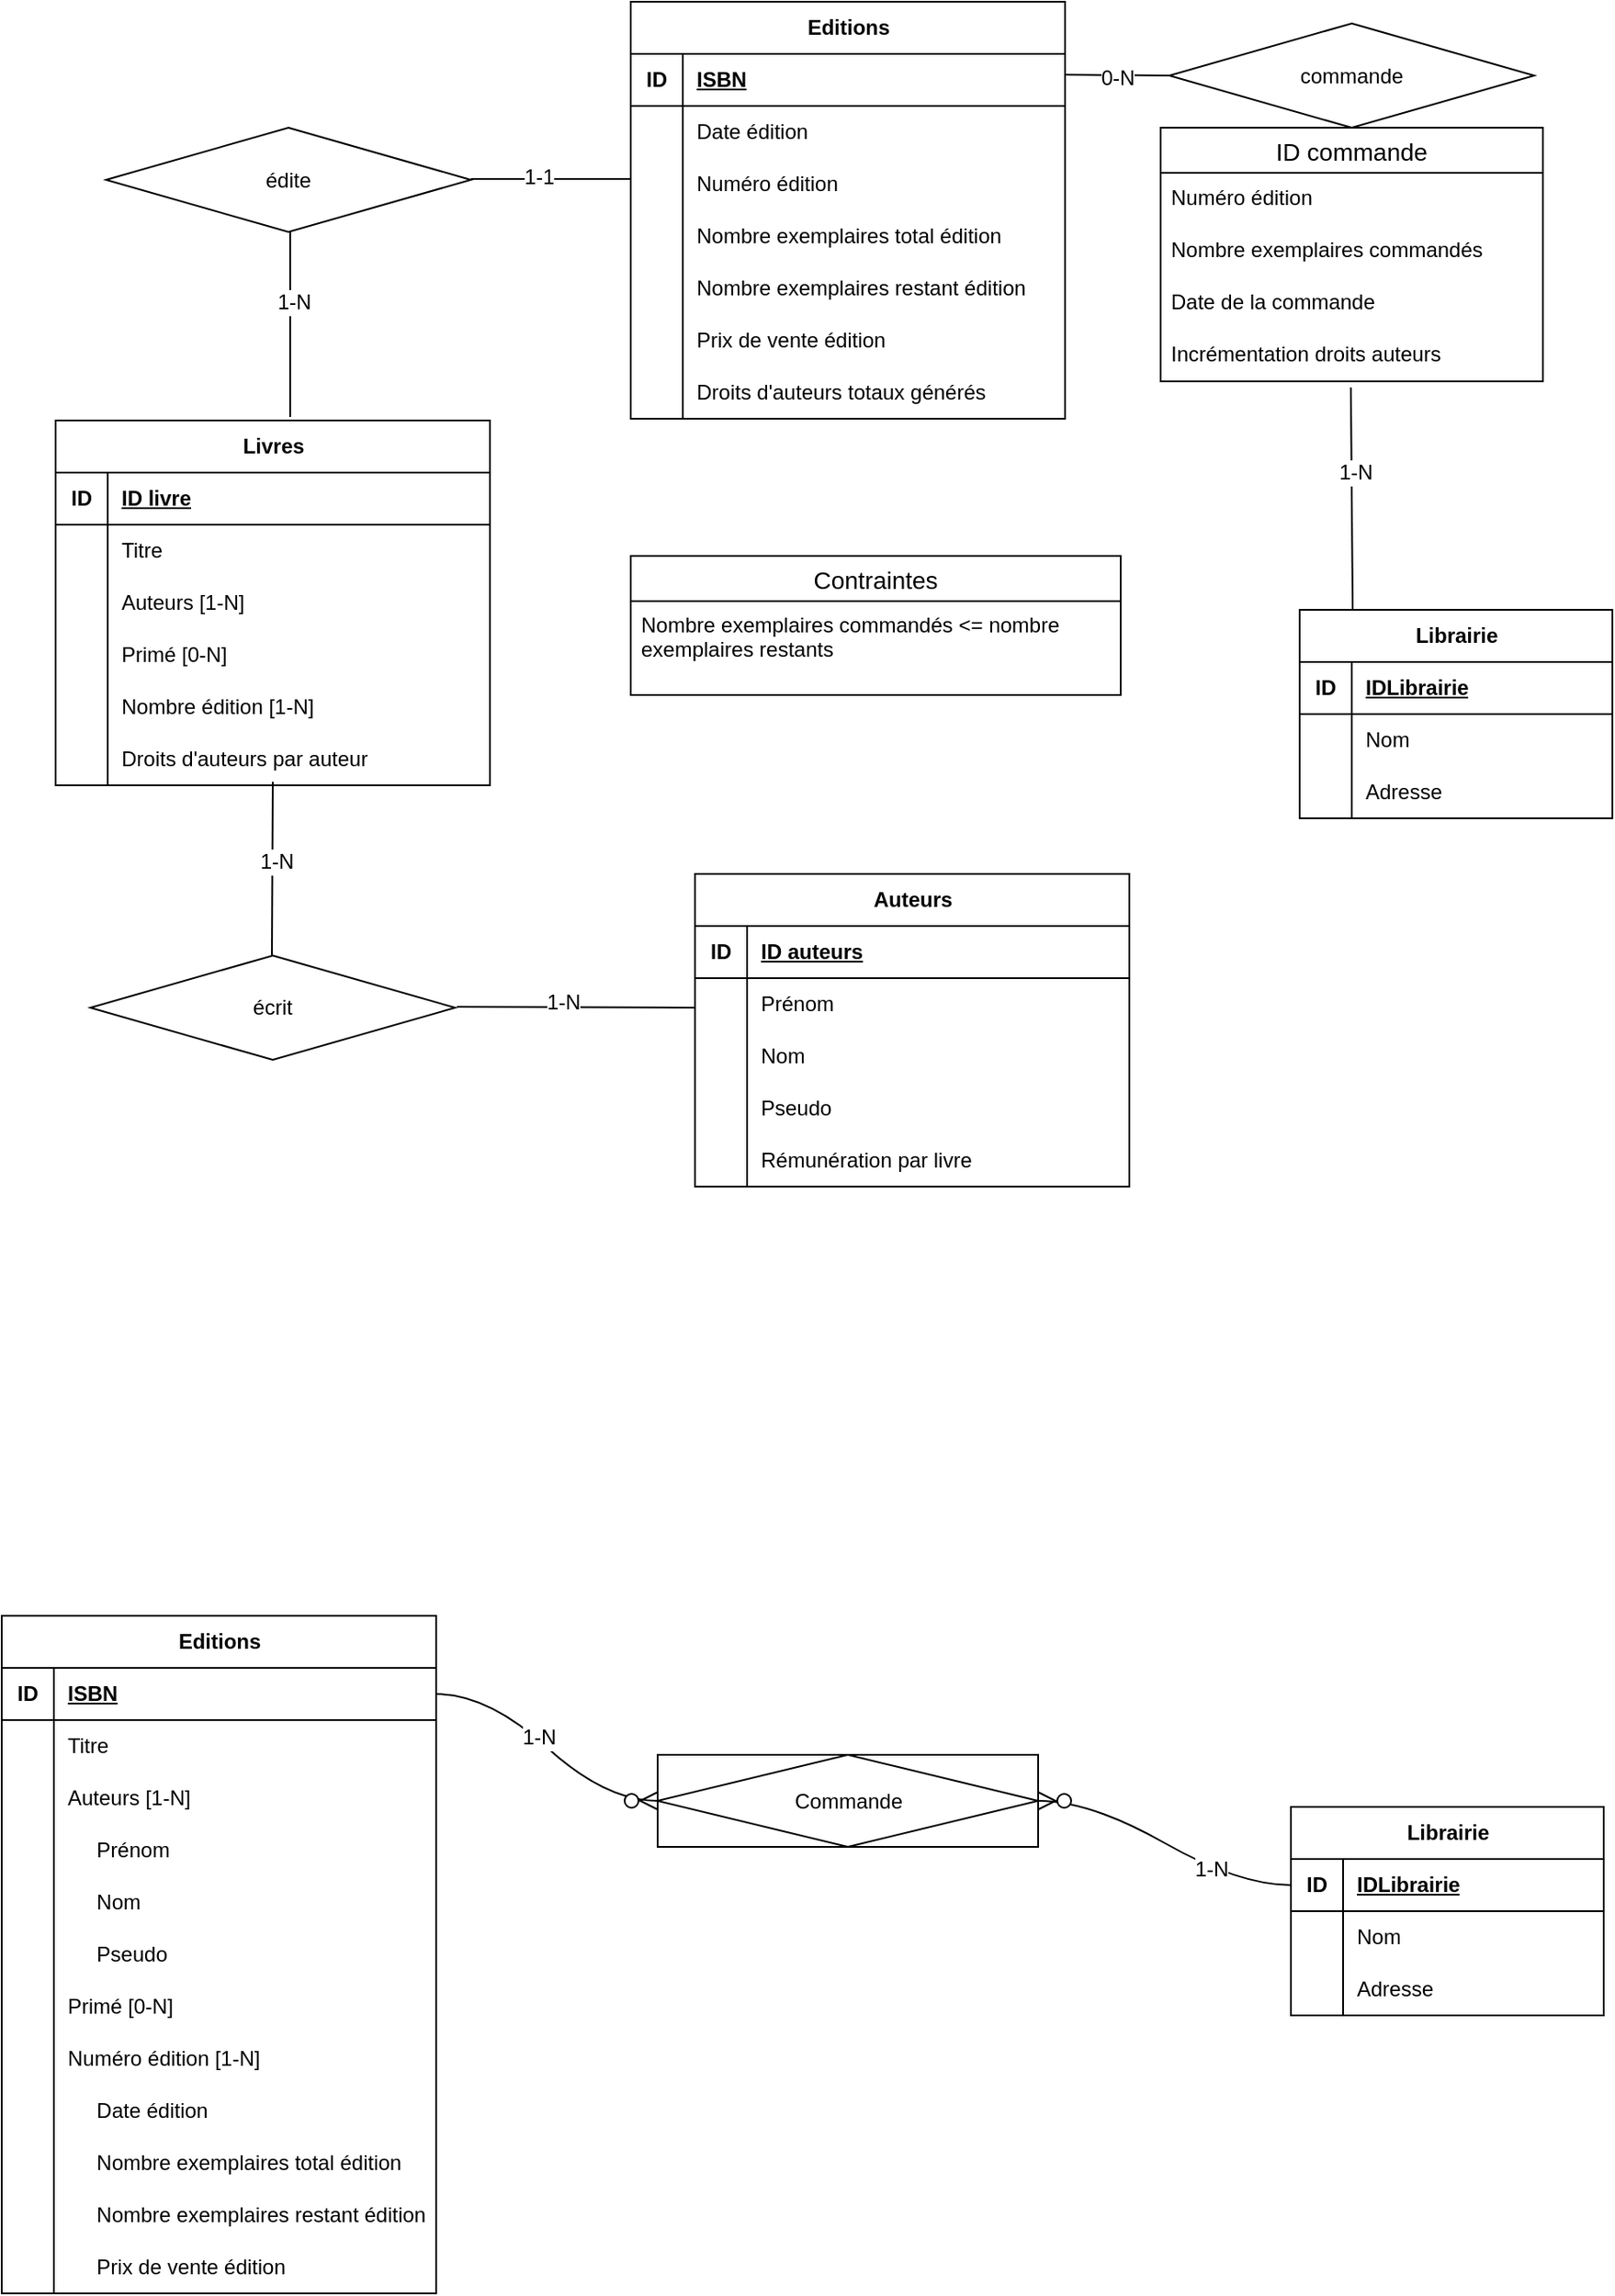 <mxfile version="26.0.14">
  <diagram name="Page-1" id="CKbT7jthJ61kyy_LBaUo">
    <mxGraphModel dx="2178" dy="1562" grid="1" gridSize="10" guides="1" tooltips="1" connect="1" arrows="1" fold="1" page="1" pageScale="1" pageWidth="1169" pageHeight="827" background="none" math="0" shadow="0">
      <root>
        <mxCell id="0" />
        <mxCell id="1" parent="0" />
        <mxCell id="3Sa74kI-M84FKYFEhIFB-14" value="Editions" style="shape=table;startSize=30;container=1;collapsible=1;childLayout=tableLayout;fixedRows=1;rowLines=0;fontStyle=1;align=center;resizeLast=1;html=1;" vertex="1" parent="1">
          <mxGeometry x="-332" y="180" width="250" height="390" as="geometry" />
        </mxCell>
        <mxCell id="3Sa74kI-M84FKYFEhIFB-15" value="" style="shape=tableRow;horizontal=0;startSize=0;swimlaneHead=0;swimlaneBody=0;fillColor=none;collapsible=0;dropTarget=0;points=[[0,0.5],[1,0.5]];portConstraint=eastwest;top=0;left=0;right=0;bottom=1;" vertex="1" parent="3Sa74kI-M84FKYFEhIFB-14">
          <mxGeometry y="30" width="250" height="30" as="geometry" />
        </mxCell>
        <mxCell id="3Sa74kI-M84FKYFEhIFB-16" value="ID" style="shape=partialRectangle;connectable=0;fillColor=none;top=0;left=0;bottom=0;right=0;fontStyle=1;overflow=hidden;whiteSpace=wrap;html=1;" vertex="1" parent="3Sa74kI-M84FKYFEhIFB-15">
          <mxGeometry width="30" height="30" as="geometry">
            <mxRectangle width="30" height="30" as="alternateBounds" />
          </mxGeometry>
        </mxCell>
        <mxCell id="3Sa74kI-M84FKYFEhIFB-17" value="ISBN" style="shape=partialRectangle;connectable=0;fillColor=none;top=0;left=0;bottom=0;right=0;align=left;spacingLeft=6;fontStyle=5;overflow=hidden;whiteSpace=wrap;html=1;" vertex="1" parent="3Sa74kI-M84FKYFEhIFB-15">
          <mxGeometry x="30" width="220" height="30" as="geometry">
            <mxRectangle width="220" height="30" as="alternateBounds" />
          </mxGeometry>
        </mxCell>
        <mxCell id="3Sa74kI-M84FKYFEhIFB-18" value="" style="shape=tableRow;horizontal=0;startSize=0;swimlaneHead=0;swimlaneBody=0;fillColor=none;collapsible=0;dropTarget=0;points=[[0,0.5],[1,0.5]];portConstraint=eastwest;top=0;left=0;right=0;bottom=0;" vertex="1" parent="3Sa74kI-M84FKYFEhIFB-14">
          <mxGeometry y="60" width="250" height="30" as="geometry" />
        </mxCell>
        <mxCell id="3Sa74kI-M84FKYFEhIFB-19" value="" style="shape=partialRectangle;connectable=0;fillColor=none;top=0;left=0;bottom=0;right=0;editable=1;overflow=hidden;whiteSpace=wrap;html=1;" vertex="1" parent="3Sa74kI-M84FKYFEhIFB-18">
          <mxGeometry width="30" height="30" as="geometry">
            <mxRectangle width="30" height="30" as="alternateBounds" />
          </mxGeometry>
        </mxCell>
        <mxCell id="3Sa74kI-M84FKYFEhIFB-20" value="Titre" style="shape=partialRectangle;connectable=0;fillColor=none;top=0;left=0;bottom=0;right=0;align=left;spacingLeft=6;overflow=hidden;whiteSpace=wrap;html=1;" vertex="1" parent="3Sa74kI-M84FKYFEhIFB-18">
          <mxGeometry x="30" width="220" height="30" as="geometry">
            <mxRectangle width="220" height="30" as="alternateBounds" />
          </mxGeometry>
        </mxCell>
        <mxCell id="3Sa74kI-M84FKYFEhIFB-21" value="" style="shape=tableRow;horizontal=0;startSize=0;swimlaneHead=0;swimlaneBody=0;fillColor=none;collapsible=0;dropTarget=0;points=[[0,0.5],[1,0.5]];portConstraint=eastwest;top=0;left=0;right=0;bottom=0;" vertex="1" parent="3Sa74kI-M84FKYFEhIFB-14">
          <mxGeometry y="90" width="250" height="30" as="geometry" />
        </mxCell>
        <mxCell id="3Sa74kI-M84FKYFEhIFB-22" value="" style="shape=partialRectangle;connectable=0;fillColor=none;top=0;left=0;bottom=0;right=0;editable=1;overflow=hidden;whiteSpace=wrap;html=1;" vertex="1" parent="3Sa74kI-M84FKYFEhIFB-21">
          <mxGeometry width="30" height="30" as="geometry">
            <mxRectangle width="30" height="30" as="alternateBounds" />
          </mxGeometry>
        </mxCell>
        <mxCell id="3Sa74kI-M84FKYFEhIFB-23" value="Auteurs [1-N]" style="shape=partialRectangle;connectable=0;fillColor=none;top=0;left=0;bottom=0;right=0;align=left;spacingLeft=6;overflow=hidden;whiteSpace=wrap;html=1;" vertex="1" parent="3Sa74kI-M84FKYFEhIFB-21">
          <mxGeometry x="30" width="220" height="30" as="geometry">
            <mxRectangle width="220" height="30" as="alternateBounds" />
          </mxGeometry>
        </mxCell>
        <mxCell id="3Sa74kI-M84FKYFEhIFB-66" value="" style="shape=tableRow;horizontal=0;startSize=0;swimlaneHead=0;swimlaneBody=0;fillColor=none;collapsible=0;dropTarget=0;points=[[0,0.5],[1,0.5]];portConstraint=eastwest;top=0;left=0;right=0;bottom=0;" vertex="1" parent="3Sa74kI-M84FKYFEhIFB-14">
          <mxGeometry y="120" width="250" height="30" as="geometry" />
        </mxCell>
        <mxCell id="3Sa74kI-M84FKYFEhIFB-67" value="" style="shape=partialRectangle;connectable=0;fillColor=none;top=0;left=0;bottom=0;right=0;editable=1;overflow=hidden;whiteSpace=wrap;html=1;" vertex="1" parent="3Sa74kI-M84FKYFEhIFB-66">
          <mxGeometry width="30" height="30" as="geometry">
            <mxRectangle width="30" height="30" as="alternateBounds" />
          </mxGeometry>
        </mxCell>
        <mxCell id="3Sa74kI-M84FKYFEhIFB-68" value="&amp;nbsp; &amp;nbsp; &amp;nbsp;Prénom" style="shape=partialRectangle;connectable=0;fillColor=none;top=0;left=0;bottom=0;right=0;align=left;spacingLeft=6;overflow=hidden;whiteSpace=wrap;html=1;" vertex="1" parent="3Sa74kI-M84FKYFEhIFB-66">
          <mxGeometry x="30" width="220" height="30" as="geometry">
            <mxRectangle width="220" height="30" as="alternateBounds" />
          </mxGeometry>
        </mxCell>
        <mxCell id="3Sa74kI-M84FKYFEhIFB-69" value="" style="shape=tableRow;horizontal=0;startSize=0;swimlaneHead=0;swimlaneBody=0;fillColor=none;collapsible=0;dropTarget=0;points=[[0,0.5],[1,0.5]];portConstraint=eastwest;top=0;left=0;right=0;bottom=0;" vertex="1" parent="3Sa74kI-M84FKYFEhIFB-14">
          <mxGeometry y="150" width="250" height="30" as="geometry" />
        </mxCell>
        <mxCell id="3Sa74kI-M84FKYFEhIFB-70" value="" style="shape=partialRectangle;connectable=0;fillColor=none;top=0;left=0;bottom=0;right=0;editable=1;overflow=hidden;whiteSpace=wrap;html=1;" vertex="1" parent="3Sa74kI-M84FKYFEhIFB-69">
          <mxGeometry width="30" height="30" as="geometry">
            <mxRectangle width="30" height="30" as="alternateBounds" />
          </mxGeometry>
        </mxCell>
        <mxCell id="3Sa74kI-M84FKYFEhIFB-71" value="&amp;nbsp; &amp;nbsp; &amp;nbsp;Nom" style="shape=partialRectangle;connectable=0;fillColor=none;top=0;left=0;bottom=0;right=0;align=left;spacingLeft=6;overflow=hidden;whiteSpace=wrap;html=1;" vertex="1" parent="3Sa74kI-M84FKYFEhIFB-69">
          <mxGeometry x="30" width="220" height="30" as="geometry">
            <mxRectangle width="220" height="30" as="alternateBounds" />
          </mxGeometry>
        </mxCell>
        <mxCell id="3Sa74kI-M84FKYFEhIFB-72" value="" style="shape=tableRow;horizontal=0;startSize=0;swimlaneHead=0;swimlaneBody=0;fillColor=none;collapsible=0;dropTarget=0;points=[[0,0.5],[1,0.5]];portConstraint=eastwest;top=0;left=0;right=0;bottom=0;" vertex="1" parent="3Sa74kI-M84FKYFEhIFB-14">
          <mxGeometry y="180" width="250" height="30" as="geometry" />
        </mxCell>
        <mxCell id="3Sa74kI-M84FKYFEhIFB-73" value="" style="shape=partialRectangle;connectable=0;fillColor=none;top=0;left=0;bottom=0;right=0;editable=1;overflow=hidden;whiteSpace=wrap;html=1;" vertex="1" parent="3Sa74kI-M84FKYFEhIFB-72">
          <mxGeometry width="30" height="30" as="geometry">
            <mxRectangle width="30" height="30" as="alternateBounds" />
          </mxGeometry>
        </mxCell>
        <mxCell id="3Sa74kI-M84FKYFEhIFB-74" value="&amp;nbsp; &amp;nbsp; &amp;nbsp;Pseudo&amp;nbsp;" style="shape=partialRectangle;connectable=0;fillColor=none;top=0;left=0;bottom=0;right=0;align=left;spacingLeft=6;overflow=hidden;whiteSpace=wrap;html=1;" vertex="1" parent="3Sa74kI-M84FKYFEhIFB-72">
          <mxGeometry x="30" width="220" height="30" as="geometry">
            <mxRectangle width="220" height="30" as="alternateBounds" />
          </mxGeometry>
        </mxCell>
        <mxCell id="3Sa74kI-M84FKYFEhIFB-54" value="" style="shape=tableRow;horizontal=0;startSize=0;swimlaneHead=0;swimlaneBody=0;fillColor=none;collapsible=0;dropTarget=0;points=[[0,0.5],[1,0.5]];portConstraint=eastwest;top=0;left=0;right=0;bottom=0;" vertex="1" parent="3Sa74kI-M84FKYFEhIFB-14">
          <mxGeometry y="210" width="250" height="30" as="geometry" />
        </mxCell>
        <mxCell id="3Sa74kI-M84FKYFEhIFB-55" value="" style="shape=partialRectangle;connectable=0;fillColor=none;top=0;left=0;bottom=0;right=0;editable=1;overflow=hidden;whiteSpace=wrap;html=1;" vertex="1" parent="3Sa74kI-M84FKYFEhIFB-54">
          <mxGeometry width="30" height="30" as="geometry">
            <mxRectangle width="30" height="30" as="alternateBounds" />
          </mxGeometry>
        </mxCell>
        <mxCell id="3Sa74kI-M84FKYFEhIFB-56" value="Primé [0-N]" style="shape=partialRectangle;connectable=0;fillColor=none;top=0;left=0;bottom=0;right=0;align=left;spacingLeft=6;overflow=hidden;whiteSpace=wrap;html=1;" vertex="1" parent="3Sa74kI-M84FKYFEhIFB-54">
          <mxGeometry x="30" width="220" height="30" as="geometry">
            <mxRectangle width="220" height="30" as="alternateBounds" />
          </mxGeometry>
        </mxCell>
        <mxCell id="3Sa74kI-M84FKYFEhIFB-79" value="" style="shape=tableRow;horizontal=0;startSize=0;swimlaneHead=0;swimlaneBody=0;fillColor=none;collapsible=0;dropTarget=0;points=[[0,0.5],[1,0.5]];portConstraint=eastwest;top=0;left=0;right=0;bottom=0;" vertex="1" parent="3Sa74kI-M84FKYFEhIFB-14">
          <mxGeometry y="240" width="250" height="30" as="geometry" />
        </mxCell>
        <mxCell id="3Sa74kI-M84FKYFEhIFB-80" value="" style="shape=partialRectangle;connectable=0;fillColor=none;top=0;left=0;bottom=0;right=0;editable=1;overflow=hidden;whiteSpace=wrap;html=1;" vertex="1" parent="3Sa74kI-M84FKYFEhIFB-79">
          <mxGeometry width="30" height="30" as="geometry">
            <mxRectangle width="30" height="30" as="alternateBounds" />
          </mxGeometry>
        </mxCell>
        <mxCell id="3Sa74kI-M84FKYFEhIFB-81" value="Numéro édition [1-N]" style="shape=partialRectangle;connectable=0;fillColor=none;top=0;left=0;bottom=0;right=0;align=left;spacingLeft=6;overflow=hidden;whiteSpace=wrap;html=1;" vertex="1" parent="3Sa74kI-M84FKYFEhIFB-79">
          <mxGeometry x="30" width="220" height="30" as="geometry">
            <mxRectangle width="220" height="30" as="alternateBounds" />
          </mxGeometry>
        </mxCell>
        <mxCell id="3Sa74kI-M84FKYFEhIFB-76" value="" style="shape=tableRow;horizontal=0;startSize=0;swimlaneHead=0;swimlaneBody=0;fillColor=none;collapsible=0;dropTarget=0;points=[[0,0.5],[1,0.5]];portConstraint=eastwest;top=0;left=0;right=0;bottom=0;" vertex="1" parent="3Sa74kI-M84FKYFEhIFB-14">
          <mxGeometry y="270" width="250" height="30" as="geometry" />
        </mxCell>
        <mxCell id="3Sa74kI-M84FKYFEhIFB-77" value="" style="shape=partialRectangle;connectable=0;fillColor=none;top=0;left=0;bottom=0;right=0;editable=1;overflow=hidden;whiteSpace=wrap;html=1;" vertex="1" parent="3Sa74kI-M84FKYFEhIFB-76">
          <mxGeometry width="30" height="30" as="geometry">
            <mxRectangle width="30" height="30" as="alternateBounds" />
          </mxGeometry>
        </mxCell>
        <mxCell id="3Sa74kI-M84FKYFEhIFB-78" value="&amp;nbsp; &amp;nbsp; &amp;nbsp;Date édition" style="shape=partialRectangle;connectable=0;fillColor=none;top=0;left=0;bottom=0;right=0;align=left;spacingLeft=6;overflow=hidden;whiteSpace=wrap;html=1;" vertex="1" parent="3Sa74kI-M84FKYFEhIFB-76">
          <mxGeometry x="30" width="220" height="30" as="geometry">
            <mxRectangle width="220" height="30" as="alternateBounds" />
          </mxGeometry>
        </mxCell>
        <mxCell id="3Sa74kI-M84FKYFEhIFB-82" value="" style="shape=tableRow;horizontal=0;startSize=0;swimlaneHead=0;swimlaneBody=0;fillColor=none;collapsible=0;dropTarget=0;points=[[0,0.5],[1,0.5]];portConstraint=eastwest;top=0;left=0;right=0;bottom=0;" vertex="1" parent="3Sa74kI-M84FKYFEhIFB-14">
          <mxGeometry y="300" width="250" height="30" as="geometry" />
        </mxCell>
        <mxCell id="3Sa74kI-M84FKYFEhIFB-83" value="" style="shape=partialRectangle;connectable=0;fillColor=none;top=0;left=0;bottom=0;right=0;editable=1;overflow=hidden;whiteSpace=wrap;html=1;" vertex="1" parent="3Sa74kI-M84FKYFEhIFB-82">
          <mxGeometry width="30" height="30" as="geometry">
            <mxRectangle width="30" height="30" as="alternateBounds" />
          </mxGeometry>
        </mxCell>
        <mxCell id="3Sa74kI-M84FKYFEhIFB-84" value="&amp;nbsp; &amp;nbsp; &amp;nbsp;Nombre exemplaires total édition" style="shape=partialRectangle;connectable=0;fillColor=none;top=0;left=0;bottom=0;right=0;align=left;spacingLeft=6;overflow=hidden;whiteSpace=wrap;html=1;" vertex="1" parent="3Sa74kI-M84FKYFEhIFB-82">
          <mxGeometry x="30" width="220" height="30" as="geometry">
            <mxRectangle width="220" height="30" as="alternateBounds" />
          </mxGeometry>
        </mxCell>
        <mxCell id="3Sa74kI-M84FKYFEhIFB-96" value="" style="shape=tableRow;horizontal=0;startSize=0;swimlaneHead=0;swimlaneBody=0;fillColor=none;collapsible=0;dropTarget=0;points=[[0,0.5],[1,0.5]];portConstraint=eastwest;top=0;left=0;right=0;bottom=0;" vertex="1" parent="3Sa74kI-M84FKYFEhIFB-14">
          <mxGeometry y="330" width="250" height="30" as="geometry" />
        </mxCell>
        <mxCell id="3Sa74kI-M84FKYFEhIFB-97" value="" style="shape=partialRectangle;connectable=0;fillColor=none;top=0;left=0;bottom=0;right=0;editable=1;overflow=hidden;whiteSpace=wrap;html=1;" vertex="1" parent="3Sa74kI-M84FKYFEhIFB-96">
          <mxGeometry width="30" height="30" as="geometry">
            <mxRectangle width="30" height="30" as="alternateBounds" />
          </mxGeometry>
        </mxCell>
        <mxCell id="3Sa74kI-M84FKYFEhIFB-98" value="&amp;nbsp; &amp;nbsp; &amp;nbsp;Nombre exemplaires restant édition" style="shape=partialRectangle;connectable=0;fillColor=none;top=0;left=0;bottom=0;right=0;align=left;spacingLeft=6;overflow=hidden;whiteSpace=wrap;html=1;" vertex="1" parent="3Sa74kI-M84FKYFEhIFB-96">
          <mxGeometry x="30" width="220" height="30" as="geometry">
            <mxRectangle width="220" height="30" as="alternateBounds" />
          </mxGeometry>
        </mxCell>
        <mxCell id="3Sa74kI-M84FKYFEhIFB-89" value="" style="shape=tableRow;horizontal=0;startSize=0;swimlaneHead=0;swimlaneBody=0;fillColor=none;collapsible=0;dropTarget=0;points=[[0,0.5],[1,0.5]];portConstraint=eastwest;top=0;left=0;right=0;bottom=0;" vertex="1" parent="3Sa74kI-M84FKYFEhIFB-14">
          <mxGeometry y="360" width="250" height="30" as="geometry" />
        </mxCell>
        <mxCell id="3Sa74kI-M84FKYFEhIFB-90" value="" style="shape=partialRectangle;connectable=0;fillColor=none;top=0;left=0;bottom=0;right=0;editable=1;overflow=hidden;whiteSpace=wrap;html=1;" vertex="1" parent="3Sa74kI-M84FKYFEhIFB-89">
          <mxGeometry width="30" height="30" as="geometry">
            <mxRectangle width="30" height="30" as="alternateBounds" />
          </mxGeometry>
        </mxCell>
        <mxCell id="3Sa74kI-M84FKYFEhIFB-91" value="&amp;nbsp; &amp;nbsp; &amp;nbsp;Prix de vente édition" style="shape=partialRectangle;connectable=0;fillColor=none;top=0;left=0;bottom=0;right=0;align=left;spacingLeft=6;overflow=hidden;whiteSpace=wrap;html=1;" vertex="1" parent="3Sa74kI-M84FKYFEhIFB-89">
          <mxGeometry x="30" width="220" height="30" as="geometry">
            <mxRectangle width="220" height="30" as="alternateBounds" />
          </mxGeometry>
        </mxCell>
        <mxCell id="3Sa74kI-M84FKYFEhIFB-27" value="Librairie" style="shape=table;startSize=30;container=1;collapsible=1;childLayout=tableLayout;fixedRows=1;rowLines=0;fontStyle=1;align=center;resizeLast=1;html=1;" vertex="1" parent="1">
          <mxGeometry x="410" y="290" width="180" height="120" as="geometry" />
        </mxCell>
        <mxCell id="3Sa74kI-M84FKYFEhIFB-28" value="" style="shape=tableRow;horizontal=0;startSize=0;swimlaneHead=0;swimlaneBody=0;fillColor=none;collapsible=0;dropTarget=0;points=[[0,0.5],[1,0.5]];portConstraint=eastwest;top=0;left=0;right=0;bottom=1;" vertex="1" parent="3Sa74kI-M84FKYFEhIFB-27">
          <mxGeometry y="30" width="180" height="30" as="geometry" />
        </mxCell>
        <mxCell id="3Sa74kI-M84FKYFEhIFB-29" value="ID" style="shape=partialRectangle;connectable=0;fillColor=none;top=0;left=0;bottom=0;right=0;fontStyle=1;overflow=hidden;whiteSpace=wrap;html=1;" vertex="1" parent="3Sa74kI-M84FKYFEhIFB-28">
          <mxGeometry width="30" height="30" as="geometry">
            <mxRectangle width="30" height="30" as="alternateBounds" />
          </mxGeometry>
        </mxCell>
        <mxCell id="3Sa74kI-M84FKYFEhIFB-30" value="IDLibrairie" style="shape=partialRectangle;connectable=0;fillColor=none;top=0;left=0;bottom=0;right=0;align=left;spacingLeft=6;fontStyle=5;overflow=hidden;whiteSpace=wrap;html=1;" vertex="1" parent="3Sa74kI-M84FKYFEhIFB-28">
          <mxGeometry x="30" width="150" height="30" as="geometry">
            <mxRectangle width="150" height="30" as="alternateBounds" />
          </mxGeometry>
        </mxCell>
        <mxCell id="3Sa74kI-M84FKYFEhIFB-31" value="" style="shape=tableRow;horizontal=0;startSize=0;swimlaneHead=0;swimlaneBody=0;fillColor=none;collapsible=0;dropTarget=0;points=[[0,0.5],[1,0.5]];portConstraint=eastwest;top=0;left=0;right=0;bottom=0;" vertex="1" parent="3Sa74kI-M84FKYFEhIFB-27">
          <mxGeometry y="60" width="180" height="30" as="geometry" />
        </mxCell>
        <mxCell id="3Sa74kI-M84FKYFEhIFB-32" value="" style="shape=partialRectangle;connectable=0;fillColor=none;top=0;left=0;bottom=0;right=0;editable=1;overflow=hidden;whiteSpace=wrap;html=1;" vertex="1" parent="3Sa74kI-M84FKYFEhIFB-31">
          <mxGeometry width="30" height="30" as="geometry">
            <mxRectangle width="30" height="30" as="alternateBounds" />
          </mxGeometry>
        </mxCell>
        <mxCell id="3Sa74kI-M84FKYFEhIFB-33" value="Nom" style="shape=partialRectangle;connectable=0;fillColor=none;top=0;left=0;bottom=0;right=0;align=left;spacingLeft=6;overflow=hidden;whiteSpace=wrap;html=1;" vertex="1" parent="3Sa74kI-M84FKYFEhIFB-31">
          <mxGeometry x="30" width="150" height="30" as="geometry">
            <mxRectangle width="150" height="30" as="alternateBounds" />
          </mxGeometry>
        </mxCell>
        <mxCell id="3Sa74kI-M84FKYFEhIFB-34" value="" style="shape=tableRow;horizontal=0;startSize=0;swimlaneHead=0;swimlaneBody=0;fillColor=none;collapsible=0;dropTarget=0;points=[[0,0.5],[1,0.5]];portConstraint=eastwest;top=0;left=0;right=0;bottom=0;" vertex="1" parent="3Sa74kI-M84FKYFEhIFB-27">
          <mxGeometry y="90" width="180" height="30" as="geometry" />
        </mxCell>
        <mxCell id="3Sa74kI-M84FKYFEhIFB-35" value="" style="shape=partialRectangle;connectable=0;fillColor=none;top=0;left=0;bottom=0;right=0;editable=1;overflow=hidden;whiteSpace=wrap;html=1;" vertex="1" parent="3Sa74kI-M84FKYFEhIFB-34">
          <mxGeometry width="30" height="30" as="geometry">
            <mxRectangle width="30" height="30" as="alternateBounds" />
          </mxGeometry>
        </mxCell>
        <mxCell id="3Sa74kI-M84FKYFEhIFB-36" value="Adresse" style="shape=partialRectangle;connectable=0;fillColor=none;top=0;left=0;bottom=0;right=0;align=left;spacingLeft=6;overflow=hidden;whiteSpace=wrap;html=1;" vertex="1" parent="3Sa74kI-M84FKYFEhIFB-34">
          <mxGeometry x="30" width="150" height="30" as="geometry">
            <mxRectangle width="150" height="30" as="alternateBounds" />
          </mxGeometry>
        </mxCell>
        <mxCell id="3Sa74kI-M84FKYFEhIFB-40" value="Commande" style="shape=associativeEntity;whiteSpace=wrap;html=1;align=center;" vertex="1" parent="1">
          <mxGeometry x="45.5" y="260" width="219" height="53" as="geometry" />
        </mxCell>
        <mxCell id="3Sa74kI-M84FKYFEhIFB-44" value="" style="edgeStyle=entityRelationEdgeStyle;fontSize=12;html=1;endArrow=ERzeroToMany;endFill=1;rounded=0;startSize=8;endSize=8;curved=1;entryX=0;entryY=0.5;entryDx=0;entryDy=0;exitX=1;exitY=0.5;exitDx=0;exitDy=0;" edge="1" parent="1" source="3Sa74kI-M84FKYFEhIFB-15" target="3Sa74kI-M84FKYFEhIFB-40">
          <mxGeometry width="100" height="100" relative="1" as="geometry">
            <mxPoint x="67" y="249" as="sourcePoint" />
            <mxPoint x="167" y="149" as="targetPoint" />
            <Array as="points">
              <mxPoint x="78" y="133" />
              <mxPoint x="209" y="245" />
            </Array>
          </mxGeometry>
        </mxCell>
        <mxCell id="3Sa74kI-M84FKYFEhIFB-47" value="1-N" style="edgeLabel;html=1;align=center;verticalAlign=middle;resizable=0;points=[];fontSize=12;" vertex="1" connectable="0" parent="3Sa74kI-M84FKYFEhIFB-44">
          <mxGeometry x="-0.098" y="1" relative="1" as="geometry">
            <mxPoint as="offset" />
          </mxGeometry>
        </mxCell>
        <mxCell id="3Sa74kI-M84FKYFEhIFB-45" value="" style="edgeStyle=entityRelationEdgeStyle;fontSize=12;html=1;endArrow=ERzeroToMany;endFill=1;rounded=0;startSize=8;endSize=8;curved=1;entryX=1;entryY=0.5;entryDx=0;entryDy=0;exitX=0;exitY=0.5;exitDx=0;exitDy=0;" edge="1" parent="1" source="3Sa74kI-M84FKYFEhIFB-28" target="3Sa74kI-M84FKYFEhIFB-40">
          <mxGeometry width="100" height="100" relative="1" as="geometry">
            <mxPoint x="67" y="249" as="sourcePoint" />
            <mxPoint x="167" y="149" as="targetPoint" />
          </mxGeometry>
        </mxCell>
        <mxCell id="3Sa74kI-M84FKYFEhIFB-46" value="1-N" style="edgeLabel;html=1;align=center;verticalAlign=middle;resizable=0;points=[];fontSize=12;" vertex="1" connectable="0" parent="3Sa74kI-M84FKYFEhIFB-45">
          <mxGeometry x="-0.381" relative="1" as="geometry">
            <mxPoint as="offset" />
          </mxGeometry>
        </mxCell>
        <mxCell id="3Sa74kI-M84FKYFEhIFB-48" value="ID commande" style="swimlane;fontStyle=0;childLayout=stackLayout;horizontal=1;startSize=26;horizontalStack=0;resizeParent=1;resizeParentMax=0;resizeLast=0;collapsible=1;marginBottom=0;align=center;fontSize=14;" vertex="1" parent="1">
          <mxGeometry x="335" y="-676.5" width="220" height="146" as="geometry" />
        </mxCell>
        <mxCell id="3Sa74kI-M84FKYFEhIFB-86" value="&lt;div&gt;Numéro édition&lt;/div&gt;" style="text;strokeColor=none;fillColor=none;spacingLeft=4;spacingRight=4;overflow=hidden;rotatable=0;points=[[0,0.5],[1,0.5]];portConstraint=eastwest;fontSize=12;whiteSpace=wrap;html=1;" vertex="1" parent="3Sa74kI-M84FKYFEhIFB-48">
          <mxGeometry y="26" width="220" height="30" as="geometry" />
        </mxCell>
        <mxCell id="3Sa74kI-M84FKYFEhIFB-85" value="&lt;div&gt;Nombre exemplaires commandés&lt;/div&gt;" style="text;strokeColor=none;fillColor=none;spacingLeft=4;spacingRight=4;overflow=hidden;rotatable=0;points=[[0,0.5],[1,0.5]];portConstraint=eastwest;fontSize=12;whiteSpace=wrap;html=1;" vertex="1" parent="3Sa74kI-M84FKYFEhIFB-48">
          <mxGeometry y="56" width="220" height="30" as="geometry" />
        </mxCell>
        <mxCell id="3Sa74kI-M84FKYFEhIFB-99" value="&lt;div&gt;Date de la commande&lt;/div&gt;" style="text;strokeColor=none;fillColor=none;spacingLeft=4;spacingRight=4;overflow=hidden;rotatable=0;points=[[0,0.5],[1,0.5]];portConstraint=eastwest;fontSize=12;whiteSpace=wrap;html=1;" vertex="1" parent="3Sa74kI-M84FKYFEhIFB-48">
          <mxGeometry y="86" width="220" height="30" as="geometry" />
        </mxCell>
        <mxCell id="3Sa74kI-M84FKYFEhIFB-284" value="&lt;div&gt;Incrémentation droits auteurs&lt;/div&gt;" style="text;strokeColor=none;fillColor=none;spacingLeft=4;spacingRight=4;overflow=hidden;rotatable=0;points=[[0,0.5],[1,0.5]];portConstraint=eastwest;fontSize=12;whiteSpace=wrap;html=1;" vertex="1" parent="3Sa74kI-M84FKYFEhIFB-48">
          <mxGeometry y="116" width="220" height="30" as="geometry" />
        </mxCell>
        <mxCell id="3Sa74kI-M84FKYFEhIFB-92" value="Contraintes" style="swimlane;fontStyle=0;childLayout=stackLayout;horizontal=1;startSize=26;horizontalStack=0;resizeParent=1;resizeParentMax=0;resizeLast=0;collapsible=1;marginBottom=0;align=center;fontSize=14;" vertex="1" parent="1">
          <mxGeometry x="30" y="-430" width="282" height="80" as="geometry" />
        </mxCell>
        <mxCell id="3Sa74kI-M84FKYFEhIFB-93" value="Nombre exemplaires commandés &amp;lt;= nombre exemplaires restants" style="text;strokeColor=none;fillColor=none;spacingLeft=4;spacingRight=4;overflow=hidden;rotatable=0;points=[[0,0.5],[1,0.5]];portConstraint=eastwest;fontSize=12;whiteSpace=wrap;html=1;" vertex="1" parent="3Sa74kI-M84FKYFEhIFB-92">
          <mxGeometry y="26" width="282" height="54" as="geometry" />
        </mxCell>
        <mxCell id="3Sa74kI-M84FKYFEhIFB-100" value="Livres" style="shape=table;startSize=30;container=1;collapsible=1;childLayout=tableLayout;fixedRows=1;rowLines=0;fontStyle=1;align=center;resizeLast=1;html=1;" vertex="1" parent="1">
          <mxGeometry x="-301" y="-508" width="250" height="210" as="geometry" />
        </mxCell>
        <mxCell id="3Sa74kI-M84FKYFEhIFB-101" value="" style="shape=tableRow;horizontal=0;startSize=0;swimlaneHead=0;swimlaneBody=0;fillColor=none;collapsible=0;dropTarget=0;points=[[0,0.5],[1,0.5]];portConstraint=eastwest;top=0;left=0;right=0;bottom=1;" vertex="1" parent="3Sa74kI-M84FKYFEhIFB-100">
          <mxGeometry y="30" width="250" height="30" as="geometry" />
        </mxCell>
        <mxCell id="3Sa74kI-M84FKYFEhIFB-102" value="ID" style="shape=partialRectangle;connectable=0;fillColor=none;top=0;left=0;bottom=0;right=0;fontStyle=1;overflow=hidden;whiteSpace=wrap;html=1;" vertex="1" parent="3Sa74kI-M84FKYFEhIFB-101">
          <mxGeometry width="30" height="30" as="geometry">
            <mxRectangle width="30" height="30" as="alternateBounds" />
          </mxGeometry>
        </mxCell>
        <mxCell id="3Sa74kI-M84FKYFEhIFB-103" value="ID livre" style="shape=partialRectangle;connectable=0;fillColor=none;top=0;left=0;bottom=0;right=0;align=left;spacingLeft=6;fontStyle=5;overflow=hidden;whiteSpace=wrap;html=1;" vertex="1" parent="3Sa74kI-M84FKYFEhIFB-101">
          <mxGeometry x="30" width="220" height="30" as="geometry">
            <mxRectangle width="220" height="30" as="alternateBounds" />
          </mxGeometry>
        </mxCell>
        <mxCell id="3Sa74kI-M84FKYFEhIFB-104" value="" style="shape=tableRow;horizontal=0;startSize=0;swimlaneHead=0;swimlaneBody=0;fillColor=none;collapsible=0;dropTarget=0;points=[[0,0.5],[1,0.5]];portConstraint=eastwest;top=0;left=0;right=0;bottom=0;" vertex="1" parent="3Sa74kI-M84FKYFEhIFB-100">
          <mxGeometry y="60" width="250" height="30" as="geometry" />
        </mxCell>
        <mxCell id="3Sa74kI-M84FKYFEhIFB-105" value="" style="shape=partialRectangle;connectable=0;fillColor=none;top=0;left=0;bottom=0;right=0;editable=1;overflow=hidden;whiteSpace=wrap;html=1;" vertex="1" parent="3Sa74kI-M84FKYFEhIFB-104">
          <mxGeometry width="30" height="30" as="geometry">
            <mxRectangle width="30" height="30" as="alternateBounds" />
          </mxGeometry>
        </mxCell>
        <mxCell id="3Sa74kI-M84FKYFEhIFB-106" value="Titre" style="shape=partialRectangle;connectable=0;fillColor=none;top=0;left=0;bottom=0;right=0;align=left;spacingLeft=6;overflow=hidden;whiteSpace=wrap;html=1;" vertex="1" parent="3Sa74kI-M84FKYFEhIFB-104">
          <mxGeometry x="30" width="220" height="30" as="geometry">
            <mxRectangle width="220" height="30" as="alternateBounds" />
          </mxGeometry>
        </mxCell>
        <mxCell id="3Sa74kI-M84FKYFEhIFB-107" value="" style="shape=tableRow;horizontal=0;startSize=0;swimlaneHead=0;swimlaneBody=0;fillColor=none;collapsible=0;dropTarget=0;points=[[0,0.5],[1,0.5]];portConstraint=eastwest;top=0;left=0;right=0;bottom=0;" vertex="1" parent="3Sa74kI-M84FKYFEhIFB-100">
          <mxGeometry y="90" width="250" height="30" as="geometry" />
        </mxCell>
        <mxCell id="3Sa74kI-M84FKYFEhIFB-108" value="" style="shape=partialRectangle;connectable=0;fillColor=none;top=0;left=0;bottom=0;right=0;editable=1;overflow=hidden;whiteSpace=wrap;html=1;" vertex="1" parent="3Sa74kI-M84FKYFEhIFB-107">
          <mxGeometry width="30" height="30" as="geometry">
            <mxRectangle width="30" height="30" as="alternateBounds" />
          </mxGeometry>
        </mxCell>
        <mxCell id="3Sa74kI-M84FKYFEhIFB-109" value="Auteurs [1-N]" style="shape=partialRectangle;connectable=0;fillColor=none;top=0;left=0;bottom=0;right=0;align=left;spacingLeft=6;overflow=hidden;whiteSpace=wrap;html=1;" vertex="1" parent="3Sa74kI-M84FKYFEhIFB-107">
          <mxGeometry x="30" width="220" height="30" as="geometry">
            <mxRectangle width="220" height="30" as="alternateBounds" />
          </mxGeometry>
        </mxCell>
        <mxCell id="3Sa74kI-M84FKYFEhIFB-119" value="" style="shape=tableRow;horizontal=0;startSize=0;swimlaneHead=0;swimlaneBody=0;fillColor=none;collapsible=0;dropTarget=0;points=[[0,0.5],[1,0.5]];portConstraint=eastwest;top=0;left=0;right=0;bottom=0;" vertex="1" parent="3Sa74kI-M84FKYFEhIFB-100">
          <mxGeometry y="120" width="250" height="30" as="geometry" />
        </mxCell>
        <mxCell id="3Sa74kI-M84FKYFEhIFB-120" value="" style="shape=partialRectangle;connectable=0;fillColor=none;top=0;left=0;bottom=0;right=0;editable=1;overflow=hidden;whiteSpace=wrap;html=1;" vertex="1" parent="3Sa74kI-M84FKYFEhIFB-119">
          <mxGeometry width="30" height="30" as="geometry">
            <mxRectangle width="30" height="30" as="alternateBounds" />
          </mxGeometry>
        </mxCell>
        <mxCell id="3Sa74kI-M84FKYFEhIFB-121" value="Primé [0-N]" style="shape=partialRectangle;connectable=0;fillColor=none;top=0;left=0;bottom=0;right=0;align=left;spacingLeft=6;overflow=hidden;whiteSpace=wrap;html=1;" vertex="1" parent="3Sa74kI-M84FKYFEhIFB-119">
          <mxGeometry x="30" width="220" height="30" as="geometry">
            <mxRectangle width="220" height="30" as="alternateBounds" />
          </mxGeometry>
        </mxCell>
        <mxCell id="3Sa74kI-M84FKYFEhIFB-122" value="" style="shape=tableRow;horizontal=0;startSize=0;swimlaneHead=0;swimlaneBody=0;fillColor=none;collapsible=0;dropTarget=0;points=[[0,0.5],[1,0.5]];portConstraint=eastwest;top=0;left=0;right=0;bottom=0;" vertex="1" parent="3Sa74kI-M84FKYFEhIFB-100">
          <mxGeometry y="150" width="250" height="30" as="geometry" />
        </mxCell>
        <mxCell id="3Sa74kI-M84FKYFEhIFB-123" value="" style="shape=partialRectangle;connectable=0;fillColor=none;top=0;left=0;bottom=0;right=0;editable=1;overflow=hidden;whiteSpace=wrap;html=1;" vertex="1" parent="3Sa74kI-M84FKYFEhIFB-122">
          <mxGeometry width="30" height="30" as="geometry">
            <mxRectangle width="30" height="30" as="alternateBounds" />
          </mxGeometry>
        </mxCell>
        <mxCell id="3Sa74kI-M84FKYFEhIFB-124" value="Nombre édition [1-N]" style="shape=partialRectangle;connectable=0;fillColor=none;top=0;left=0;bottom=0;right=0;align=left;spacingLeft=6;overflow=hidden;whiteSpace=wrap;html=1;" vertex="1" parent="3Sa74kI-M84FKYFEhIFB-122">
          <mxGeometry x="30" width="220" height="30" as="geometry">
            <mxRectangle width="220" height="30" as="alternateBounds" />
          </mxGeometry>
        </mxCell>
        <mxCell id="3Sa74kI-M84FKYFEhIFB-285" value="" style="shape=tableRow;horizontal=0;startSize=0;swimlaneHead=0;swimlaneBody=0;fillColor=none;collapsible=0;dropTarget=0;points=[[0,0.5],[1,0.5]];portConstraint=eastwest;top=0;left=0;right=0;bottom=0;" vertex="1" parent="3Sa74kI-M84FKYFEhIFB-100">
          <mxGeometry y="180" width="250" height="30" as="geometry" />
        </mxCell>
        <mxCell id="3Sa74kI-M84FKYFEhIFB-286" value="" style="shape=partialRectangle;connectable=0;fillColor=none;top=0;left=0;bottom=0;right=0;editable=1;overflow=hidden;whiteSpace=wrap;html=1;" vertex="1" parent="3Sa74kI-M84FKYFEhIFB-285">
          <mxGeometry width="30" height="30" as="geometry">
            <mxRectangle width="30" height="30" as="alternateBounds" />
          </mxGeometry>
        </mxCell>
        <mxCell id="3Sa74kI-M84FKYFEhIFB-287" value="Droits d&#39;auteurs par auteur" style="shape=partialRectangle;connectable=0;fillColor=none;top=0;left=0;bottom=0;right=0;align=left;spacingLeft=6;overflow=hidden;whiteSpace=wrap;html=1;" vertex="1" parent="3Sa74kI-M84FKYFEhIFB-285">
          <mxGeometry x="30" width="220" height="30" as="geometry">
            <mxRectangle width="220" height="30" as="alternateBounds" />
          </mxGeometry>
        </mxCell>
        <mxCell id="3Sa74kI-M84FKYFEhIFB-137" value="Editions" style="shape=table;startSize=30;container=1;collapsible=1;childLayout=tableLayout;fixedRows=1;rowLines=0;fontStyle=1;align=center;resizeLast=1;html=1;" vertex="1" parent="1">
          <mxGeometry x="30" y="-749" width="250" height="240" as="geometry" />
        </mxCell>
        <mxCell id="3Sa74kI-M84FKYFEhIFB-138" value="" style="shape=tableRow;horizontal=0;startSize=0;swimlaneHead=0;swimlaneBody=0;fillColor=none;collapsible=0;dropTarget=0;points=[[0,0.5],[1,0.5]];portConstraint=eastwest;top=0;left=0;right=0;bottom=1;" vertex="1" parent="3Sa74kI-M84FKYFEhIFB-137">
          <mxGeometry y="30" width="250" height="30" as="geometry" />
        </mxCell>
        <mxCell id="3Sa74kI-M84FKYFEhIFB-139" value="ID" style="shape=partialRectangle;connectable=0;fillColor=none;top=0;left=0;bottom=0;right=0;fontStyle=1;overflow=hidden;whiteSpace=wrap;html=1;" vertex="1" parent="3Sa74kI-M84FKYFEhIFB-138">
          <mxGeometry width="30" height="30" as="geometry">
            <mxRectangle width="30" height="30" as="alternateBounds" />
          </mxGeometry>
        </mxCell>
        <mxCell id="3Sa74kI-M84FKYFEhIFB-140" value="ISBN" style="shape=partialRectangle;connectable=0;fillColor=none;top=0;left=0;bottom=0;right=0;align=left;spacingLeft=6;fontStyle=5;overflow=hidden;whiteSpace=wrap;html=1;" vertex="1" parent="3Sa74kI-M84FKYFEhIFB-138">
          <mxGeometry x="30" width="220" height="30" as="geometry">
            <mxRectangle width="220" height="30" as="alternateBounds" />
          </mxGeometry>
        </mxCell>
        <mxCell id="3Sa74kI-M84FKYFEhIFB-162" value="" style="shape=tableRow;horizontal=0;startSize=0;swimlaneHead=0;swimlaneBody=0;fillColor=none;collapsible=0;dropTarget=0;points=[[0,0.5],[1,0.5]];portConstraint=eastwest;top=0;left=0;right=0;bottom=0;" vertex="1" parent="3Sa74kI-M84FKYFEhIFB-137">
          <mxGeometry y="60" width="250" height="30" as="geometry" />
        </mxCell>
        <mxCell id="3Sa74kI-M84FKYFEhIFB-163" value="" style="shape=partialRectangle;connectable=0;fillColor=none;top=0;left=0;bottom=0;right=0;editable=1;overflow=hidden;whiteSpace=wrap;html=1;" vertex="1" parent="3Sa74kI-M84FKYFEhIFB-162">
          <mxGeometry width="30" height="30" as="geometry">
            <mxRectangle width="30" height="30" as="alternateBounds" />
          </mxGeometry>
        </mxCell>
        <mxCell id="3Sa74kI-M84FKYFEhIFB-164" value="Date édition" style="shape=partialRectangle;connectable=0;fillColor=none;top=0;left=0;bottom=0;right=0;align=left;spacingLeft=6;overflow=hidden;whiteSpace=wrap;html=1;" vertex="1" parent="3Sa74kI-M84FKYFEhIFB-162">
          <mxGeometry x="30" width="220" height="30" as="geometry">
            <mxRectangle width="220" height="30" as="alternateBounds" />
          </mxGeometry>
        </mxCell>
        <mxCell id="3Sa74kI-M84FKYFEhIFB-272" value="" style="shape=tableRow;horizontal=0;startSize=0;swimlaneHead=0;swimlaneBody=0;fillColor=none;collapsible=0;dropTarget=0;points=[[0,0.5],[1,0.5]];portConstraint=eastwest;top=0;left=0;right=0;bottom=0;" vertex="1" parent="3Sa74kI-M84FKYFEhIFB-137">
          <mxGeometry y="90" width="250" height="30" as="geometry" />
        </mxCell>
        <mxCell id="3Sa74kI-M84FKYFEhIFB-273" value="" style="shape=partialRectangle;connectable=0;fillColor=none;top=0;left=0;bottom=0;right=0;editable=1;overflow=hidden;whiteSpace=wrap;html=1;" vertex="1" parent="3Sa74kI-M84FKYFEhIFB-272">
          <mxGeometry width="30" height="30" as="geometry">
            <mxRectangle width="30" height="30" as="alternateBounds" />
          </mxGeometry>
        </mxCell>
        <mxCell id="3Sa74kI-M84FKYFEhIFB-274" value="Numéro édition" style="shape=partialRectangle;connectable=0;fillColor=none;top=0;left=0;bottom=0;right=0;align=left;spacingLeft=6;overflow=hidden;whiteSpace=wrap;html=1;" vertex="1" parent="3Sa74kI-M84FKYFEhIFB-272">
          <mxGeometry x="30" width="220" height="30" as="geometry">
            <mxRectangle width="220" height="30" as="alternateBounds" />
          </mxGeometry>
        </mxCell>
        <mxCell id="3Sa74kI-M84FKYFEhIFB-165" value="" style="shape=tableRow;horizontal=0;startSize=0;swimlaneHead=0;swimlaneBody=0;fillColor=none;collapsible=0;dropTarget=0;points=[[0,0.5],[1,0.5]];portConstraint=eastwest;top=0;left=0;right=0;bottom=0;" vertex="1" parent="3Sa74kI-M84FKYFEhIFB-137">
          <mxGeometry y="120" width="250" height="30" as="geometry" />
        </mxCell>
        <mxCell id="3Sa74kI-M84FKYFEhIFB-166" value="" style="shape=partialRectangle;connectable=0;fillColor=none;top=0;left=0;bottom=0;right=0;editable=1;overflow=hidden;whiteSpace=wrap;html=1;" vertex="1" parent="3Sa74kI-M84FKYFEhIFB-165">
          <mxGeometry width="30" height="30" as="geometry">
            <mxRectangle width="30" height="30" as="alternateBounds" />
          </mxGeometry>
        </mxCell>
        <mxCell id="3Sa74kI-M84FKYFEhIFB-167" value="Nombre exemplaires total édition" style="shape=partialRectangle;connectable=0;fillColor=none;top=0;left=0;bottom=0;right=0;align=left;spacingLeft=6;overflow=hidden;whiteSpace=wrap;html=1;" vertex="1" parent="3Sa74kI-M84FKYFEhIFB-165">
          <mxGeometry x="30" width="220" height="30" as="geometry">
            <mxRectangle width="220" height="30" as="alternateBounds" />
          </mxGeometry>
        </mxCell>
        <mxCell id="3Sa74kI-M84FKYFEhIFB-168" value="" style="shape=tableRow;horizontal=0;startSize=0;swimlaneHead=0;swimlaneBody=0;fillColor=none;collapsible=0;dropTarget=0;points=[[0,0.5],[1,0.5]];portConstraint=eastwest;top=0;left=0;right=0;bottom=0;" vertex="1" parent="3Sa74kI-M84FKYFEhIFB-137">
          <mxGeometry y="150" width="250" height="30" as="geometry" />
        </mxCell>
        <mxCell id="3Sa74kI-M84FKYFEhIFB-169" value="" style="shape=partialRectangle;connectable=0;fillColor=none;top=0;left=0;bottom=0;right=0;editable=1;overflow=hidden;whiteSpace=wrap;html=1;" vertex="1" parent="3Sa74kI-M84FKYFEhIFB-168">
          <mxGeometry width="30" height="30" as="geometry">
            <mxRectangle width="30" height="30" as="alternateBounds" />
          </mxGeometry>
        </mxCell>
        <mxCell id="3Sa74kI-M84FKYFEhIFB-170" value="Nombre exemplaires restant édition" style="shape=partialRectangle;connectable=0;fillColor=none;top=0;left=0;bottom=0;right=0;align=left;spacingLeft=6;overflow=hidden;whiteSpace=wrap;html=1;" vertex="1" parent="3Sa74kI-M84FKYFEhIFB-168">
          <mxGeometry x="30" width="220" height="30" as="geometry">
            <mxRectangle width="220" height="30" as="alternateBounds" />
          </mxGeometry>
        </mxCell>
        <mxCell id="3Sa74kI-M84FKYFEhIFB-171" value="" style="shape=tableRow;horizontal=0;startSize=0;swimlaneHead=0;swimlaneBody=0;fillColor=none;collapsible=0;dropTarget=0;points=[[0,0.5],[1,0.5]];portConstraint=eastwest;top=0;left=0;right=0;bottom=0;" vertex="1" parent="3Sa74kI-M84FKYFEhIFB-137">
          <mxGeometry y="180" width="250" height="30" as="geometry" />
        </mxCell>
        <mxCell id="3Sa74kI-M84FKYFEhIFB-172" value="" style="shape=partialRectangle;connectable=0;fillColor=none;top=0;left=0;bottom=0;right=0;editable=1;overflow=hidden;whiteSpace=wrap;html=1;" vertex="1" parent="3Sa74kI-M84FKYFEhIFB-171">
          <mxGeometry width="30" height="30" as="geometry">
            <mxRectangle width="30" height="30" as="alternateBounds" />
          </mxGeometry>
        </mxCell>
        <mxCell id="3Sa74kI-M84FKYFEhIFB-173" value="Prix de vente édition" style="shape=partialRectangle;connectable=0;fillColor=none;top=0;left=0;bottom=0;right=0;align=left;spacingLeft=6;overflow=hidden;whiteSpace=wrap;html=1;" vertex="1" parent="3Sa74kI-M84FKYFEhIFB-171">
          <mxGeometry x="30" width="220" height="30" as="geometry">
            <mxRectangle width="220" height="30" as="alternateBounds" />
          </mxGeometry>
        </mxCell>
        <mxCell id="3Sa74kI-M84FKYFEhIFB-281" value="" style="shape=tableRow;horizontal=0;startSize=0;swimlaneHead=0;swimlaneBody=0;fillColor=none;collapsible=0;dropTarget=0;points=[[0,0.5],[1,0.5]];portConstraint=eastwest;top=0;left=0;right=0;bottom=0;" vertex="1" parent="3Sa74kI-M84FKYFEhIFB-137">
          <mxGeometry y="210" width="250" height="30" as="geometry" />
        </mxCell>
        <mxCell id="3Sa74kI-M84FKYFEhIFB-282" value="" style="shape=partialRectangle;connectable=0;fillColor=none;top=0;left=0;bottom=0;right=0;editable=1;overflow=hidden;whiteSpace=wrap;html=1;" vertex="1" parent="3Sa74kI-M84FKYFEhIFB-281">
          <mxGeometry width="30" height="30" as="geometry">
            <mxRectangle width="30" height="30" as="alternateBounds" />
          </mxGeometry>
        </mxCell>
        <mxCell id="3Sa74kI-M84FKYFEhIFB-283" value="Droits d&#39;auteurs totaux générés" style="shape=partialRectangle;connectable=0;fillColor=none;top=0;left=0;bottom=0;right=0;align=left;spacingLeft=6;overflow=hidden;whiteSpace=wrap;html=1;" vertex="1" parent="3Sa74kI-M84FKYFEhIFB-281">
          <mxGeometry x="30" width="220" height="30" as="geometry">
            <mxRectangle width="220" height="30" as="alternateBounds" />
          </mxGeometry>
        </mxCell>
        <mxCell id="3Sa74kI-M84FKYFEhIFB-174" value="Auteurs" style="shape=table;startSize=30;container=1;collapsible=1;childLayout=tableLayout;fixedRows=1;rowLines=0;fontStyle=1;align=center;resizeLast=1;html=1;" vertex="1" parent="1">
          <mxGeometry x="67" y="-247" width="250" height="180" as="geometry" />
        </mxCell>
        <mxCell id="3Sa74kI-M84FKYFEhIFB-175" value="" style="shape=tableRow;horizontal=0;startSize=0;swimlaneHead=0;swimlaneBody=0;fillColor=none;collapsible=0;dropTarget=0;points=[[0,0.5],[1,0.5]];portConstraint=eastwest;top=0;left=0;right=0;bottom=1;" vertex="1" parent="3Sa74kI-M84FKYFEhIFB-174">
          <mxGeometry y="30" width="250" height="30" as="geometry" />
        </mxCell>
        <mxCell id="3Sa74kI-M84FKYFEhIFB-176" value="ID" style="shape=partialRectangle;connectable=0;fillColor=none;top=0;left=0;bottom=0;right=0;fontStyle=1;overflow=hidden;whiteSpace=wrap;html=1;" vertex="1" parent="3Sa74kI-M84FKYFEhIFB-175">
          <mxGeometry width="30" height="30" as="geometry">
            <mxRectangle width="30" height="30" as="alternateBounds" />
          </mxGeometry>
        </mxCell>
        <mxCell id="3Sa74kI-M84FKYFEhIFB-177" value="ID auteurs" style="shape=partialRectangle;connectable=0;fillColor=none;top=0;left=0;bottom=0;right=0;align=left;spacingLeft=6;fontStyle=5;overflow=hidden;whiteSpace=wrap;html=1;" vertex="1" parent="3Sa74kI-M84FKYFEhIFB-175">
          <mxGeometry x="30" width="220" height="30" as="geometry">
            <mxRectangle width="220" height="30" as="alternateBounds" />
          </mxGeometry>
        </mxCell>
        <mxCell id="3Sa74kI-M84FKYFEhIFB-184" value="" style="shape=tableRow;horizontal=0;startSize=0;swimlaneHead=0;swimlaneBody=0;fillColor=none;collapsible=0;dropTarget=0;points=[[0,0.5],[1,0.5]];portConstraint=eastwest;top=0;left=0;right=0;bottom=0;" vertex="1" parent="3Sa74kI-M84FKYFEhIFB-174">
          <mxGeometry y="60" width="250" height="30" as="geometry" />
        </mxCell>
        <mxCell id="3Sa74kI-M84FKYFEhIFB-185" value="" style="shape=partialRectangle;connectable=0;fillColor=none;top=0;left=0;bottom=0;right=0;editable=1;overflow=hidden;whiteSpace=wrap;html=1;" vertex="1" parent="3Sa74kI-M84FKYFEhIFB-184">
          <mxGeometry width="30" height="30" as="geometry">
            <mxRectangle width="30" height="30" as="alternateBounds" />
          </mxGeometry>
        </mxCell>
        <mxCell id="3Sa74kI-M84FKYFEhIFB-186" value="Prénom" style="shape=partialRectangle;connectable=0;fillColor=none;top=0;left=0;bottom=0;right=0;align=left;spacingLeft=6;overflow=hidden;whiteSpace=wrap;html=1;" vertex="1" parent="3Sa74kI-M84FKYFEhIFB-184">
          <mxGeometry x="30" width="220" height="30" as="geometry">
            <mxRectangle width="220" height="30" as="alternateBounds" />
          </mxGeometry>
        </mxCell>
        <mxCell id="3Sa74kI-M84FKYFEhIFB-187" value="" style="shape=tableRow;horizontal=0;startSize=0;swimlaneHead=0;swimlaneBody=0;fillColor=none;collapsible=0;dropTarget=0;points=[[0,0.5],[1,0.5]];portConstraint=eastwest;top=0;left=0;right=0;bottom=0;" vertex="1" parent="3Sa74kI-M84FKYFEhIFB-174">
          <mxGeometry y="90" width="250" height="30" as="geometry" />
        </mxCell>
        <mxCell id="3Sa74kI-M84FKYFEhIFB-188" value="" style="shape=partialRectangle;connectable=0;fillColor=none;top=0;left=0;bottom=0;right=0;editable=1;overflow=hidden;whiteSpace=wrap;html=1;" vertex="1" parent="3Sa74kI-M84FKYFEhIFB-187">
          <mxGeometry width="30" height="30" as="geometry">
            <mxRectangle width="30" height="30" as="alternateBounds" />
          </mxGeometry>
        </mxCell>
        <mxCell id="3Sa74kI-M84FKYFEhIFB-189" value="Nom" style="shape=partialRectangle;connectable=0;fillColor=none;top=0;left=0;bottom=0;right=0;align=left;spacingLeft=6;overflow=hidden;whiteSpace=wrap;html=1;" vertex="1" parent="3Sa74kI-M84FKYFEhIFB-187">
          <mxGeometry x="30" width="220" height="30" as="geometry">
            <mxRectangle width="220" height="30" as="alternateBounds" />
          </mxGeometry>
        </mxCell>
        <mxCell id="3Sa74kI-M84FKYFEhIFB-190" value="" style="shape=tableRow;horizontal=0;startSize=0;swimlaneHead=0;swimlaneBody=0;fillColor=none;collapsible=0;dropTarget=0;points=[[0,0.5],[1,0.5]];portConstraint=eastwest;top=0;left=0;right=0;bottom=0;" vertex="1" parent="3Sa74kI-M84FKYFEhIFB-174">
          <mxGeometry y="120" width="250" height="30" as="geometry" />
        </mxCell>
        <mxCell id="3Sa74kI-M84FKYFEhIFB-191" value="" style="shape=partialRectangle;connectable=0;fillColor=none;top=0;left=0;bottom=0;right=0;editable=1;overflow=hidden;whiteSpace=wrap;html=1;" vertex="1" parent="3Sa74kI-M84FKYFEhIFB-190">
          <mxGeometry width="30" height="30" as="geometry">
            <mxRectangle width="30" height="30" as="alternateBounds" />
          </mxGeometry>
        </mxCell>
        <mxCell id="3Sa74kI-M84FKYFEhIFB-192" value="Pseudo&amp;nbsp;" style="shape=partialRectangle;connectable=0;fillColor=none;top=0;left=0;bottom=0;right=0;align=left;spacingLeft=6;overflow=hidden;whiteSpace=wrap;html=1;" vertex="1" parent="3Sa74kI-M84FKYFEhIFB-190">
          <mxGeometry x="30" width="220" height="30" as="geometry">
            <mxRectangle width="220" height="30" as="alternateBounds" />
          </mxGeometry>
        </mxCell>
        <mxCell id="3Sa74kI-M84FKYFEhIFB-308" value="" style="shape=tableRow;horizontal=0;startSize=0;swimlaneHead=0;swimlaneBody=0;fillColor=none;collapsible=0;dropTarget=0;points=[[0,0.5],[1,0.5]];portConstraint=eastwest;top=0;left=0;right=0;bottom=0;" vertex="1" parent="3Sa74kI-M84FKYFEhIFB-174">
          <mxGeometry y="150" width="250" height="30" as="geometry" />
        </mxCell>
        <mxCell id="3Sa74kI-M84FKYFEhIFB-309" value="" style="shape=partialRectangle;connectable=0;fillColor=none;top=0;left=0;bottom=0;right=0;editable=1;overflow=hidden;whiteSpace=wrap;html=1;" vertex="1" parent="3Sa74kI-M84FKYFEhIFB-308">
          <mxGeometry width="30" height="30" as="geometry">
            <mxRectangle width="30" height="30" as="alternateBounds" />
          </mxGeometry>
        </mxCell>
        <mxCell id="3Sa74kI-M84FKYFEhIFB-310" value="Rémunération par livre" style="shape=partialRectangle;connectable=0;fillColor=none;top=0;left=0;bottom=0;right=0;align=left;spacingLeft=6;overflow=hidden;whiteSpace=wrap;html=1;" vertex="1" parent="3Sa74kI-M84FKYFEhIFB-308">
          <mxGeometry x="30" width="220" height="30" as="geometry">
            <mxRectangle width="220" height="30" as="alternateBounds" />
          </mxGeometry>
        </mxCell>
        <mxCell id="3Sa74kI-M84FKYFEhIFB-248" value="Librairie" style="shape=table;startSize=30;container=1;collapsible=1;childLayout=tableLayout;fixedRows=1;rowLines=0;fontStyle=1;align=center;resizeLast=1;html=1;" vertex="1" parent="1">
          <mxGeometry x="415" y="-399" width="180" height="120" as="geometry" />
        </mxCell>
        <mxCell id="3Sa74kI-M84FKYFEhIFB-249" value="" style="shape=tableRow;horizontal=0;startSize=0;swimlaneHead=0;swimlaneBody=0;fillColor=none;collapsible=0;dropTarget=0;points=[[0,0.5],[1,0.5]];portConstraint=eastwest;top=0;left=0;right=0;bottom=1;" vertex="1" parent="3Sa74kI-M84FKYFEhIFB-248">
          <mxGeometry y="30" width="180" height="30" as="geometry" />
        </mxCell>
        <mxCell id="3Sa74kI-M84FKYFEhIFB-250" value="ID" style="shape=partialRectangle;connectable=0;fillColor=none;top=0;left=0;bottom=0;right=0;fontStyle=1;overflow=hidden;whiteSpace=wrap;html=1;" vertex="1" parent="3Sa74kI-M84FKYFEhIFB-249">
          <mxGeometry width="30" height="30" as="geometry">
            <mxRectangle width="30" height="30" as="alternateBounds" />
          </mxGeometry>
        </mxCell>
        <mxCell id="3Sa74kI-M84FKYFEhIFB-251" value="IDLibrairie" style="shape=partialRectangle;connectable=0;fillColor=none;top=0;left=0;bottom=0;right=0;align=left;spacingLeft=6;fontStyle=5;overflow=hidden;whiteSpace=wrap;html=1;" vertex="1" parent="3Sa74kI-M84FKYFEhIFB-249">
          <mxGeometry x="30" width="150" height="30" as="geometry">
            <mxRectangle width="150" height="30" as="alternateBounds" />
          </mxGeometry>
        </mxCell>
        <mxCell id="3Sa74kI-M84FKYFEhIFB-252" value="" style="shape=tableRow;horizontal=0;startSize=0;swimlaneHead=0;swimlaneBody=0;fillColor=none;collapsible=0;dropTarget=0;points=[[0,0.5],[1,0.5]];portConstraint=eastwest;top=0;left=0;right=0;bottom=0;" vertex="1" parent="3Sa74kI-M84FKYFEhIFB-248">
          <mxGeometry y="60" width="180" height="30" as="geometry" />
        </mxCell>
        <mxCell id="3Sa74kI-M84FKYFEhIFB-253" value="" style="shape=partialRectangle;connectable=0;fillColor=none;top=0;left=0;bottom=0;right=0;editable=1;overflow=hidden;whiteSpace=wrap;html=1;" vertex="1" parent="3Sa74kI-M84FKYFEhIFB-252">
          <mxGeometry width="30" height="30" as="geometry">
            <mxRectangle width="30" height="30" as="alternateBounds" />
          </mxGeometry>
        </mxCell>
        <mxCell id="3Sa74kI-M84FKYFEhIFB-254" value="Nom" style="shape=partialRectangle;connectable=0;fillColor=none;top=0;left=0;bottom=0;right=0;align=left;spacingLeft=6;overflow=hidden;whiteSpace=wrap;html=1;" vertex="1" parent="3Sa74kI-M84FKYFEhIFB-252">
          <mxGeometry x="30" width="150" height="30" as="geometry">
            <mxRectangle width="150" height="30" as="alternateBounds" />
          </mxGeometry>
        </mxCell>
        <mxCell id="3Sa74kI-M84FKYFEhIFB-255" value="" style="shape=tableRow;horizontal=0;startSize=0;swimlaneHead=0;swimlaneBody=0;fillColor=none;collapsible=0;dropTarget=0;points=[[0,0.5],[1,0.5]];portConstraint=eastwest;top=0;left=0;right=0;bottom=0;" vertex="1" parent="3Sa74kI-M84FKYFEhIFB-248">
          <mxGeometry y="90" width="180" height="30" as="geometry" />
        </mxCell>
        <mxCell id="3Sa74kI-M84FKYFEhIFB-256" value="" style="shape=partialRectangle;connectable=0;fillColor=none;top=0;left=0;bottom=0;right=0;editable=1;overflow=hidden;whiteSpace=wrap;html=1;" vertex="1" parent="3Sa74kI-M84FKYFEhIFB-255">
          <mxGeometry width="30" height="30" as="geometry">
            <mxRectangle width="30" height="30" as="alternateBounds" />
          </mxGeometry>
        </mxCell>
        <mxCell id="3Sa74kI-M84FKYFEhIFB-257" value="Adresse" style="shape=partialRectangle;connectable=0;fillColor=none;top=0;left=0;bottom=0;right=0;align=left;spacingLeft=6;overflow=hidden;whiteSpace=wrap;html=1;" vertex="1" parent="3Sa74kI-M84FKYFEhIFB-255">
          <mxGeometry x="30" width="150" height="30" as="geometry">
            <mxRectangle width="150" height="30" as="alternateBounds" />
          </mxGeometry>
        </mxCell>
        <mxCell id="3Sa74kI-M84FKYFEhIFB-311" value="édite" style="shape=rhombus;perimeter=rhombusPerimeter;whiteSpace=wrap;html=1;align=center;" vertex="1" parent="1">
          <mxGeometry x="-272" y="-676.5" width="210" height="60" as="geometry" />
        </mxCell>
        <mxCell id="3Sa74kI-M84FKYFEhIFB-312" value="écrit" style="shape=rhombus;perimeter=rhombusPerimeter;whiteSpace=wrap;html=1;align=center;" vertex="1" parent="1">
          <mxGeometry x="-281" y="-200" width="210" height="60" as="geometry" />
        </mxCell>
        <mxCell id="3Sa74kI-M84FKYFEhIFB-313" value="commande" style="shape=rhombus;perimeter=rhombusPerimeter;whiteSpace=wrap;html=1;align=center;" vertex="1" parent="1">
          <mxGeometry x="340" y="-736.5" width="210" height="60" as="geometry" />
        </mxCell>
        <mxCell id="3Sa74kI-M84FKYFEhIFB-314" value="" style="endArrow=none;html=1;rounded=0;fontSize=12;startSize=8;endSize=8;curved=1;" edge="1" parent="1">
          <mxGeometry relative="1" as="geometry">
            <mxPoint x="-62" y="-647" as="sourcePoint" />
            <mxPoint x="30" y="-647" as="targetPoint" />
          </mxGeometry>
        </mxCell>
        <mxCell id="3Sa74kI-M84FKYFEhIFB-330" value="1-1" style="edgeLabel;html=1;align=center;verticalAlign=middle;resizable=0;points=[];fontSize=12;" vertex="1" connectable="0" parent="3Sa74kI-M84FKYFEhIFB-314">
          <mxGeometry x="-0.152" y="1" relative="1" as="geometry">
            <mxPoint as="offset" />
          </mxGeometry>
        </mxCell>
        <mxCell id="3Sa74kI-M84FKYFEhIFB-316" value="" style="endArrow=none;html=1;rounded=0;fontSize=12;startSize=8;endSize=8;curved=1;" edge="1" parent="1">
          <mxGeometry relative="1" as="geometry">
            <mxPoint x="-166" y="-616.5" as="sourcePoint" />
            <mxPoint x="-166" y="-510" as="targetPoint" />
          </mxGeometry>
        </mxCell>
        <mxCell id="3Sa74kI-M84FKYFEhIFB-317" value="1-N" style="edgeLabel;html=1;align=center;verticalAlign=middle;resizable=0;points=[];fontSize=12;" vertex="1" connectable="0" parent="3Sa74kI-M84FKYFEhIFB-316">
          <mxGeometry x="-0.239" y="2" relative="1" as="geometry">
            <mxPoint as="offset" />
          </mxGeometry>
        </mxCell>
        <mxCell id="3Sa74kI-M84FKYFEhIFB-318" value="" style="endArrow=none;html=1;rounded=0;fontSize=12;startSize=8;endSize=8;curved=1;" edge="1" parent="1">
          <mxGeometry relative="1" as="geometry">
            <mxPoint x="280" y="-707" as="sourcePoint" />
            <mxPoint x="340" y="-706.5" as="targetPoint" />
          </mxGeometry>
        </mxCell>
        <mxCell id="3Sa74kI-M84FKYFEhIFB-332" value="0-N" style="edgeLabel;html=1;align=center;verticalAlign=middle;resizable=0;points=[];fontSize=12;" vertex="1" connectable="0" parent="3Sa74kI-M84FKYFEhIFB-318">
          <mxGeometry x="0.001" y="-2" relative="1" as="geometry">
            <mxPoint as="offset" />
          </mxGeometry>
        </mxCell>
        <mxCell id="3Sa74kI-M84FKYFEhIFB-320" value="" style="endArrow=none;html=1;rounded=0;fontSize=12;startSize=8;endSize=8;curved=1;entryX=0.5;entryY=0;entryDx=0;entryDy=0;exitX=0.768;exitY=1.117;exitDx=0;exitDy=0;exitPerimeter=0;" edge="1" parent="1">
          <mxGeometry relative="1" as="geometry">
            <mxPoint x="444.48" y="-526.99" as="sourcePoint" />
            <mxPoint x="445.52" y="-399" as="targetPoint" />
          </mxGeometry>
        </mxCell>
        <mxCell id="3Sa74kI-M84FKYFEhIFB-321" value="1-N" style="edgeLabel;html=1;align=center;verticalAlign=middle;resizable=0;points=[];fontSize=12;" vertex="1" connectable="0" parent="3Sa74kI-M84FKYFEhIFB-320">
          <mxGeometry x="-0.239" y="2" relative="1" as="geometry">
            <mxPoint as="offset" />
          </mxGeometry>
        </mxCell>
        <mxCell id="3Sa74kI-M84FKYFEhIFB-322" value="" style="endArrow=none;html=1;rounded=0;fontSize=12;startSize=8;endSize=8;curved=1;" edge="1" parent="1">
          <mxGeometry relative="1" as="geometry">
            <mxPoint x="-176" y="-300" as="sourcePoint" />
            <mxPoint x="-176.5" y="-200" as="targetPoint" />
          </mxGeometry>
        </mxCell>
        <mxCell id="3Sa74kI-M84FKYFEhIFB-333" value="1-N" style="edgeLabel;html=1;align=center;verticalAlign=middle;resizable=0;points=[];fontSize=12;" vertex="1" connectable="0" parent="3Sa74kI-M84FKYFEhIFB-322">
          <mxGeometry x="-0.08" y="2" relative="1" as="geometry">
            <mxPoint as="offset" />
          </mxGeometry>
        </mxCell>
        <mxCell id="3Sa74kI-M84FKYFEhIFB-324" value="" style="endArrow=none;html=1;rounded=0;fontSize=12;startSize=8;endSize=8;curved=1;" edge="1" parent="1">
          <mxGeometry relative="1" as="geometry">
            <mxPoint x="-70" y="-170.5" as="sourcePoint" />
            <mxPoint x="67" y="-170" as="targetPoint" />
          </mxGeometry>
        </mxCell>
        <mxCell id="3Sa74kI-M84FKYFEhIFB-325" value="1-N" style="edgeLabel;html=1;align=center;verticalAlign=middle;resizable=0;points=[];fontSize=12;" vertex="1" connectable="0" parent="3Sa74kI-M84FKYFEhIFB-324">
          <mxGeometry x="-0.109" y="3" relative="1" as="geometry">
            <mxPoint as="offset" />
          </mxGeometry>
        </mxCell>
      </root>
    </mxGraphModel>
  </diagram>
</mxfile>
